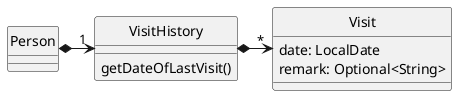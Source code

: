 @startuml

'https://plantuml.com/class-diagram

hide circle
class Person
class VisitHistory
class Visit

Person *-right-> "1" VisitHistory
VisitHistory *-right-> "*" Visit

Visit : date: LocalDate
Visit : remark: Optional<String>

VisitHistory : getDateOfLastVisit()
@enduml
